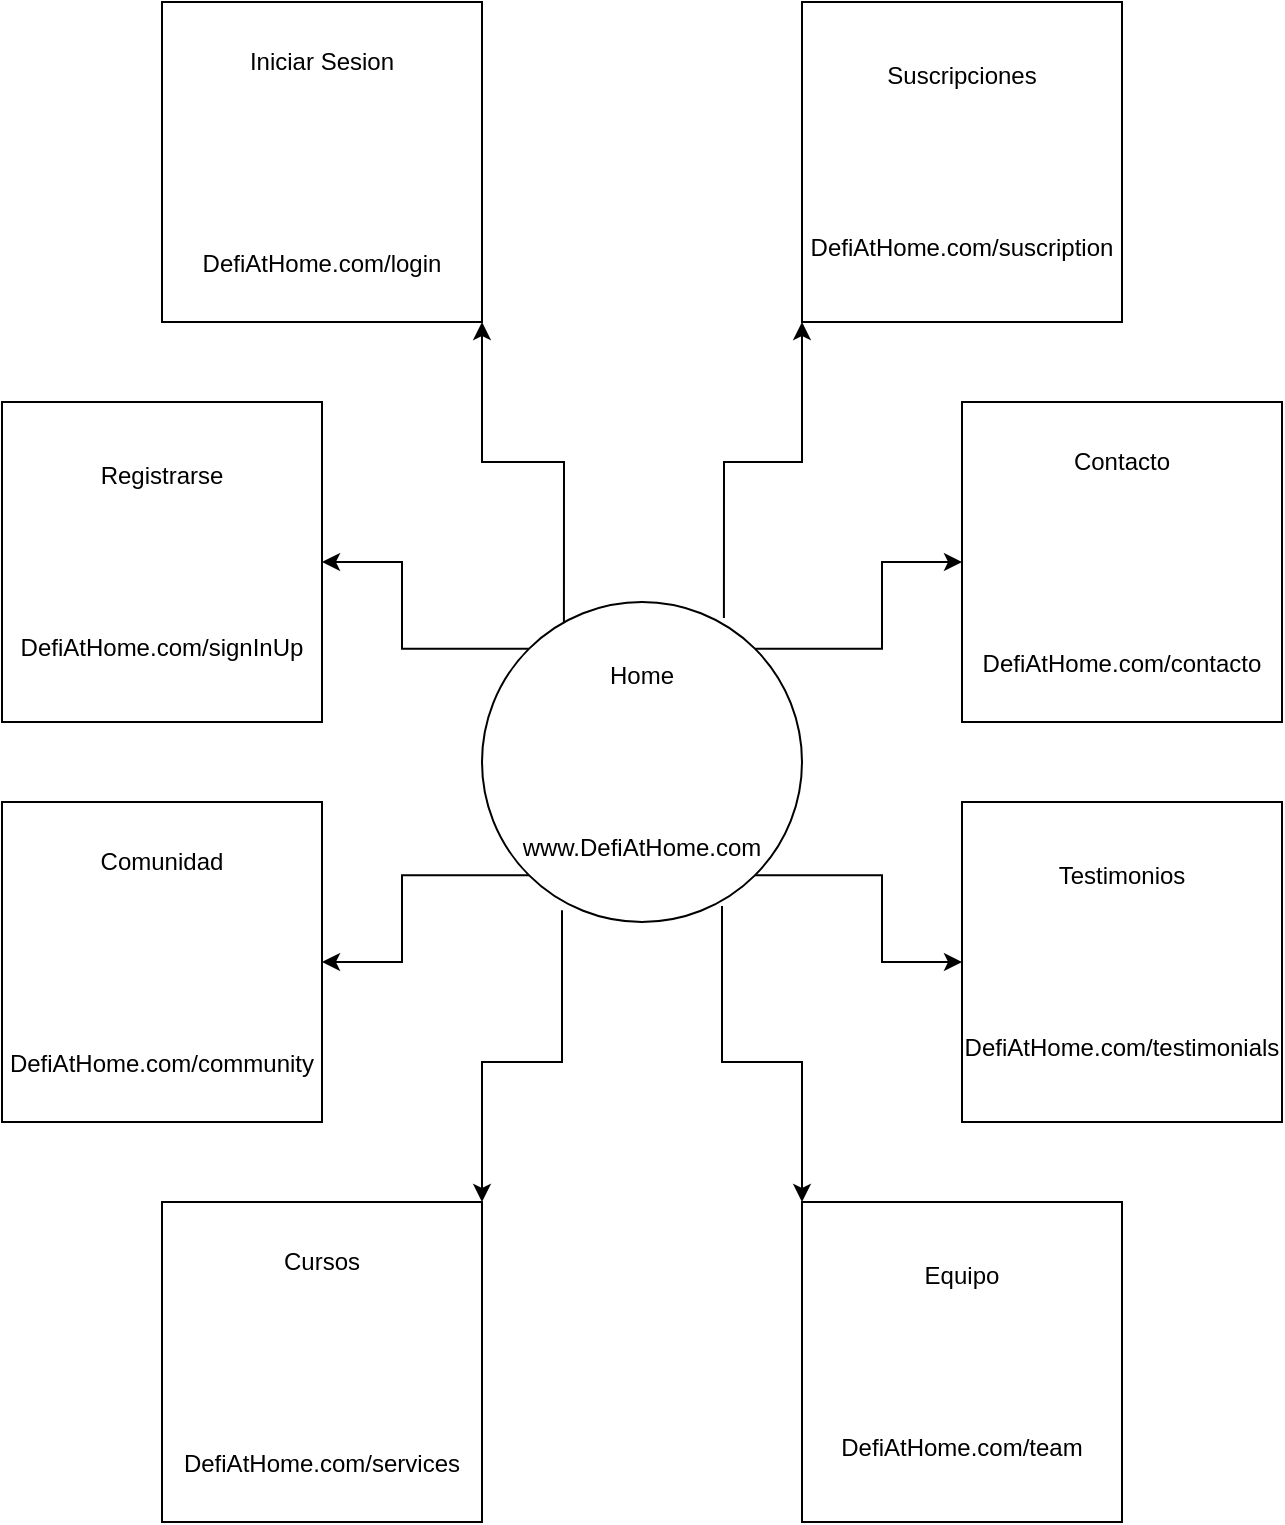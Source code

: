 <mxfile version="17.4.6" type="device"><diagram id="wZbdps_zIHEDM9Cee_4c" name="Page-1"><mxGraphModel dx="2021" dy="774" grid="1" gridSize="10" guides="1" tooltips="1" connect="1" arrows="1" fold="1" page="1" pageScale="1" pageWidth="827" pageHeight="1169" math="0" shadow="0"><root><mxCell id="0"/><mxCell id="1" parent="0"/><mxCell id="f8xPIgCvmNYLX0swdFpU-13" style="edgeStyle=orthogonalEdgeStyle;rounded=0;orthogonalLoop=1;jettySize=auto;html=1;exitX=0.256;exitY=0.075;exitDx=0;exitDy=0;entryX=1;entryY=1;entryDx=0;entryDy=0;exitPerimeter=0;" edge="1" parent="1" source="f8xPIgCvmNYLX0swdFpU-1" target="f8xPIgCvmNYLX0swdFpU-3"><mxGeometry relative="1" as="geometry"/></mxCell><mxCell id="f8xPIgCvmNYLX0swdFpU-15" style="edgeStyle=orthogonalEdgeStyle;rounded=0;orthogonalLoop=1;jettySize=auto;html=1;exitX=0.756;exitY=0.05;exitDx=0;exitDy=0;entryX=0;entryY=1;entryDx=0;entryDy=0;exitPerimeter=0;" edge="1" parent="1" source="f8xPIgCvmNYLX0swdFpU-1" target="f8xPIgCvmNYLX0swdFpU-11"><mxGeometry relative="1" as="geometry"/></mxCell><mxCell id="f8xPIgCvmNYLX0swdFpU-16" style="edgeStyle=orthogonalEdgeStyle;rounded=0;orthogonalLoop=1;jettySize=auto;html=1;exitX=1;exitY=0;exitDx=0;exitDy=0;entryX=0;entryY=0.5;entryDx=0;entryDy=0;" edge="1" parent="1" source="f8xPIgCvmNYLX0swdFpU-1" target="f8xPIgCvmNYLX0swdFpU-10"><mxGeometry relative="1" as="geometry"/></mxCell><mxCell id="f8xPIgCvmNYLX0swdFpU-17" style="edgeStyle=orthogonalEdgeStyle;rounded=0;orthogonalLoop=1;jettySize=auto;html=1;exitX=1;exitY=1;exitDx=0;exitDy=0;" edge="1" parent="1" source="f8xPIgCvmNYLX0swdFpU-1" target="f8xPIgCvmNYLX0swdFpU-8"><mxGeometry relative="1" as="geometry"/></mxCell><mxCell id="f8xPIgCvmNYLX0swdFpU-18" style="edgeStyle=orthogonalEdgeStyle;rounded=0;orthogonalLoop=1;jettySize=auto;html=1;entryX=0;entryY=0;entryDx=0;entryDy=0;exitX=0.75;exitY=0.95;exitDx=0;exitDy=0;exitPerimeter=0;" edge="1" parent="1" source="f8xPIgCvmNYLX0swdFpU-1" target="f8xPIgCvmNYLX0swdFpU-12"><mxGeometry relative="1" as="geometry"/></mxCell><mxCell id="f8xPIgCvmNYLX0swdFpU-19" style="edgeStyle=orthogonalEdgeStyle;rounded=0;orthogonalLoop=1;jettySize=auto;html=1;entryX=1;entryY=0;entryDx=0;entryDy=0;exitX=0.25;exitY=0.963;exitDx=0;exitDy=0;exitPerimeter=0;" edge="1" parent="1" source="f8xPIgCvmNYLX0swdFpU-1" target="f8xPIgCvmNYLX0swdFpU-6"><mxGeometry relative="1" as="geometry"/></mxCell><mxCell id="f8xPIgCvmNYLX0swdFpU-20" style="edgeStyle=orthogonalEdgeStyle;rounded=0;orthogonalLoop=1;jettySize=auto;html=1;exitX=0;exitY=1;exitDx=0;exitDy=0;entryX=1;entryY=0.5;entryDx=0;entryDy=0;" edge="1" parent="1" source="f8xPIgCvmNYLX0swdFpU-1" target="f8xPIgCvmNYLX0swdFpU-5"><mxGeometry relative="1" as="geometry"/></mxCell><mxCell id="f8xPIgCvmNYLX0swdFpU-21" style="edgeStyle=orthogonalEdgeStyle;rounded=0;orthogonalLoop=1;jettySize=auto;html=1;exitX=0;exitY=0;exitDx=0;exitDy=0;entryX=1;entryY=0.5;entryDx=0;entryDy=0;" edge="1" parent="1" source="f8xPIgCvmNYLX0swdFpU-1" target="f8xPIgCvmNYLX0swdFpU-4"><mxGeometry relative="1" as="geometry"/></mxCell><mxCell id="f8xPIgCvmNYLX0swdFpU-1" value="Home&lt;br&gt;&lt;br&gt;&lt;br&gt;&lt;br&gt;&lt;br&gt;&lt;br&gt;www.DefiAtHome.com" style="ellipse;whiteSpace=wrap;html=1;" vertex="1" parent="1"><mxGeometry x="320" y="340" width="160" height="160" as="geometry"/></mxCell><mxCell id="f8xPIgCvmNYLX0swdFpU-3" value="Iniciar Sesion&lt;br&gt;&lt;br&gt;&lt;br&gt;&lt;br&gt;&lt;br&gt;&lt;br&gt;&lt;br&gt;DefiAtHome.com/login" style="whiteSpace=wrap;html=1;aspect=fixed;" vertex="1" parent="1"><mxGeometry x="160" y="40" width="160" height="160" as="geometry"/></mxCell><mxCell id="f8xPIgCvmNYLX0swdFpU-4" value="Registrarse&lt;br&gt;&lt;br&gt;&lt;br&gt;&lt;br&gt;&lt;br&gt;&lt;br&gt;DefiAtHome.com/signInUp" style="whiteSpace=wrap;html=1;aspect=fixed;" vertex="1" parent="1"><mxGeometry x="80" y="240" width="160" height="160" as="geometry"/></mxCell><mxCell id="f8xPIgCvmNYLX0swdFpU-5" value="Comunidad&lt;br&gt;&lt;br&gt;&lt;br&gt;&lt;br&gt;&lt;br&gt;&lt;br&gt;&lt;br&gt;DefiAtHome.com/community" style="whiteSpace=wrap;html=1;aspect=fixed;" vertex="1" parent="1"><mxGeometry x="80" y="440" width="160" height="160" as="geometry"/></mxCell><mxCell id="f8xPIgCvmNYLX0swdFpU-6" value="Cursos&lt;br&gt;&lt;br&gt;&lt;br&gt;&lt;br&gt;&lt;br&gt;&lt;br&gt;&lt;br&gt;DefiAtHome.com/services" style="whiteSpace=wrap;html=1;aspect=fixed;" vertex="1" parent="1"><mxGeometry x="160" y="640" width="160" height="160" as="geometry"/></mxCell><mxCell id="f8xPIgCvmNYLX0swdFpU-8" value="Testimonios&lt;br&gt;&lt;br&gt;&lt;br&gt;&lt;br&gt;&lt;br&gt;&lt;br&gt;DefiAtHome.com/testimonials" style="whiteSpace=wrap;html=1;aspect=fixed;" vertex="1" parent="1"><mxGeometry x="560" y="440" width="160" height="160" as="geometry"/></mxCell><mxCell id="f8xPIgCvmNYLX0swdFpU-10" value="Contacto&lt;br&gt;&lt;br&gt;&lt;br&gt;&lt;br&gt;&lt;br&gt;&lt;br&gt;&lt;br&gt;DefiAtHome.com/contacto" style="whiteSpace=wrap;html=1;aspect=fixed;" vertex="1" parent="1"><mxGeometry x="560" y="240" width="160" height="160" as="geometry"/></mxCell><mxCell id="f8xPIgCvmNYLX0swdFpU-11" value="Suscripciones&lt;br&gt;&lt;br&gt;&lt;br&gt;&lt;br&gt;&lt;br&gt;&lt;br&gt;DefiAtHome.com/suscription" style="whiteSpace=wrap;html=1;aspect=fixed;" vertex="1" parent="1"><mxGeometry x="480" y="40" width="160" height="160" as="geometry"/></mxCell><mxCell id="f8xPIgCvmNYLX0swdFpU-12" value="Equipo&lt;br&gt;&lt;br&gt;&lt;br&gt;&lt;br&gt;&lt;br&gt;&lt;br&gt;DefiAtHome.com/team" style="whiteSpace=wrap;html=1;aspect=fixed;" vertex="1" parent="1"><mxGeometry x="480" y="640" width="160" height="160" as="geometry"/></mxCell></root></mxGraphModel></diagram></mxfile>